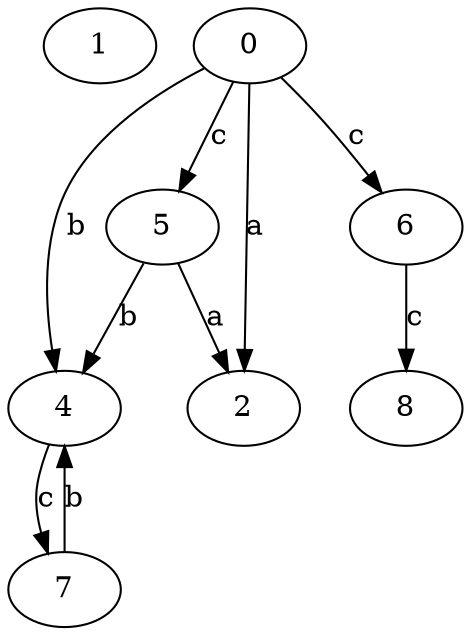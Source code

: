 strict digraph  {
1;
2;
4;
5;
0;
6;
7;
8;
4 -> 7  [label=c];
5 -> 2  [label=a];
5 -> 4  [label=b];
0 -> 2  [label=a];
0 -> 4  [label=b];
0 -> 5  [label=c];
0 -> 6  [label=c];
6 -> 8  [label=c];
7 -> 4  [label=b];
}
